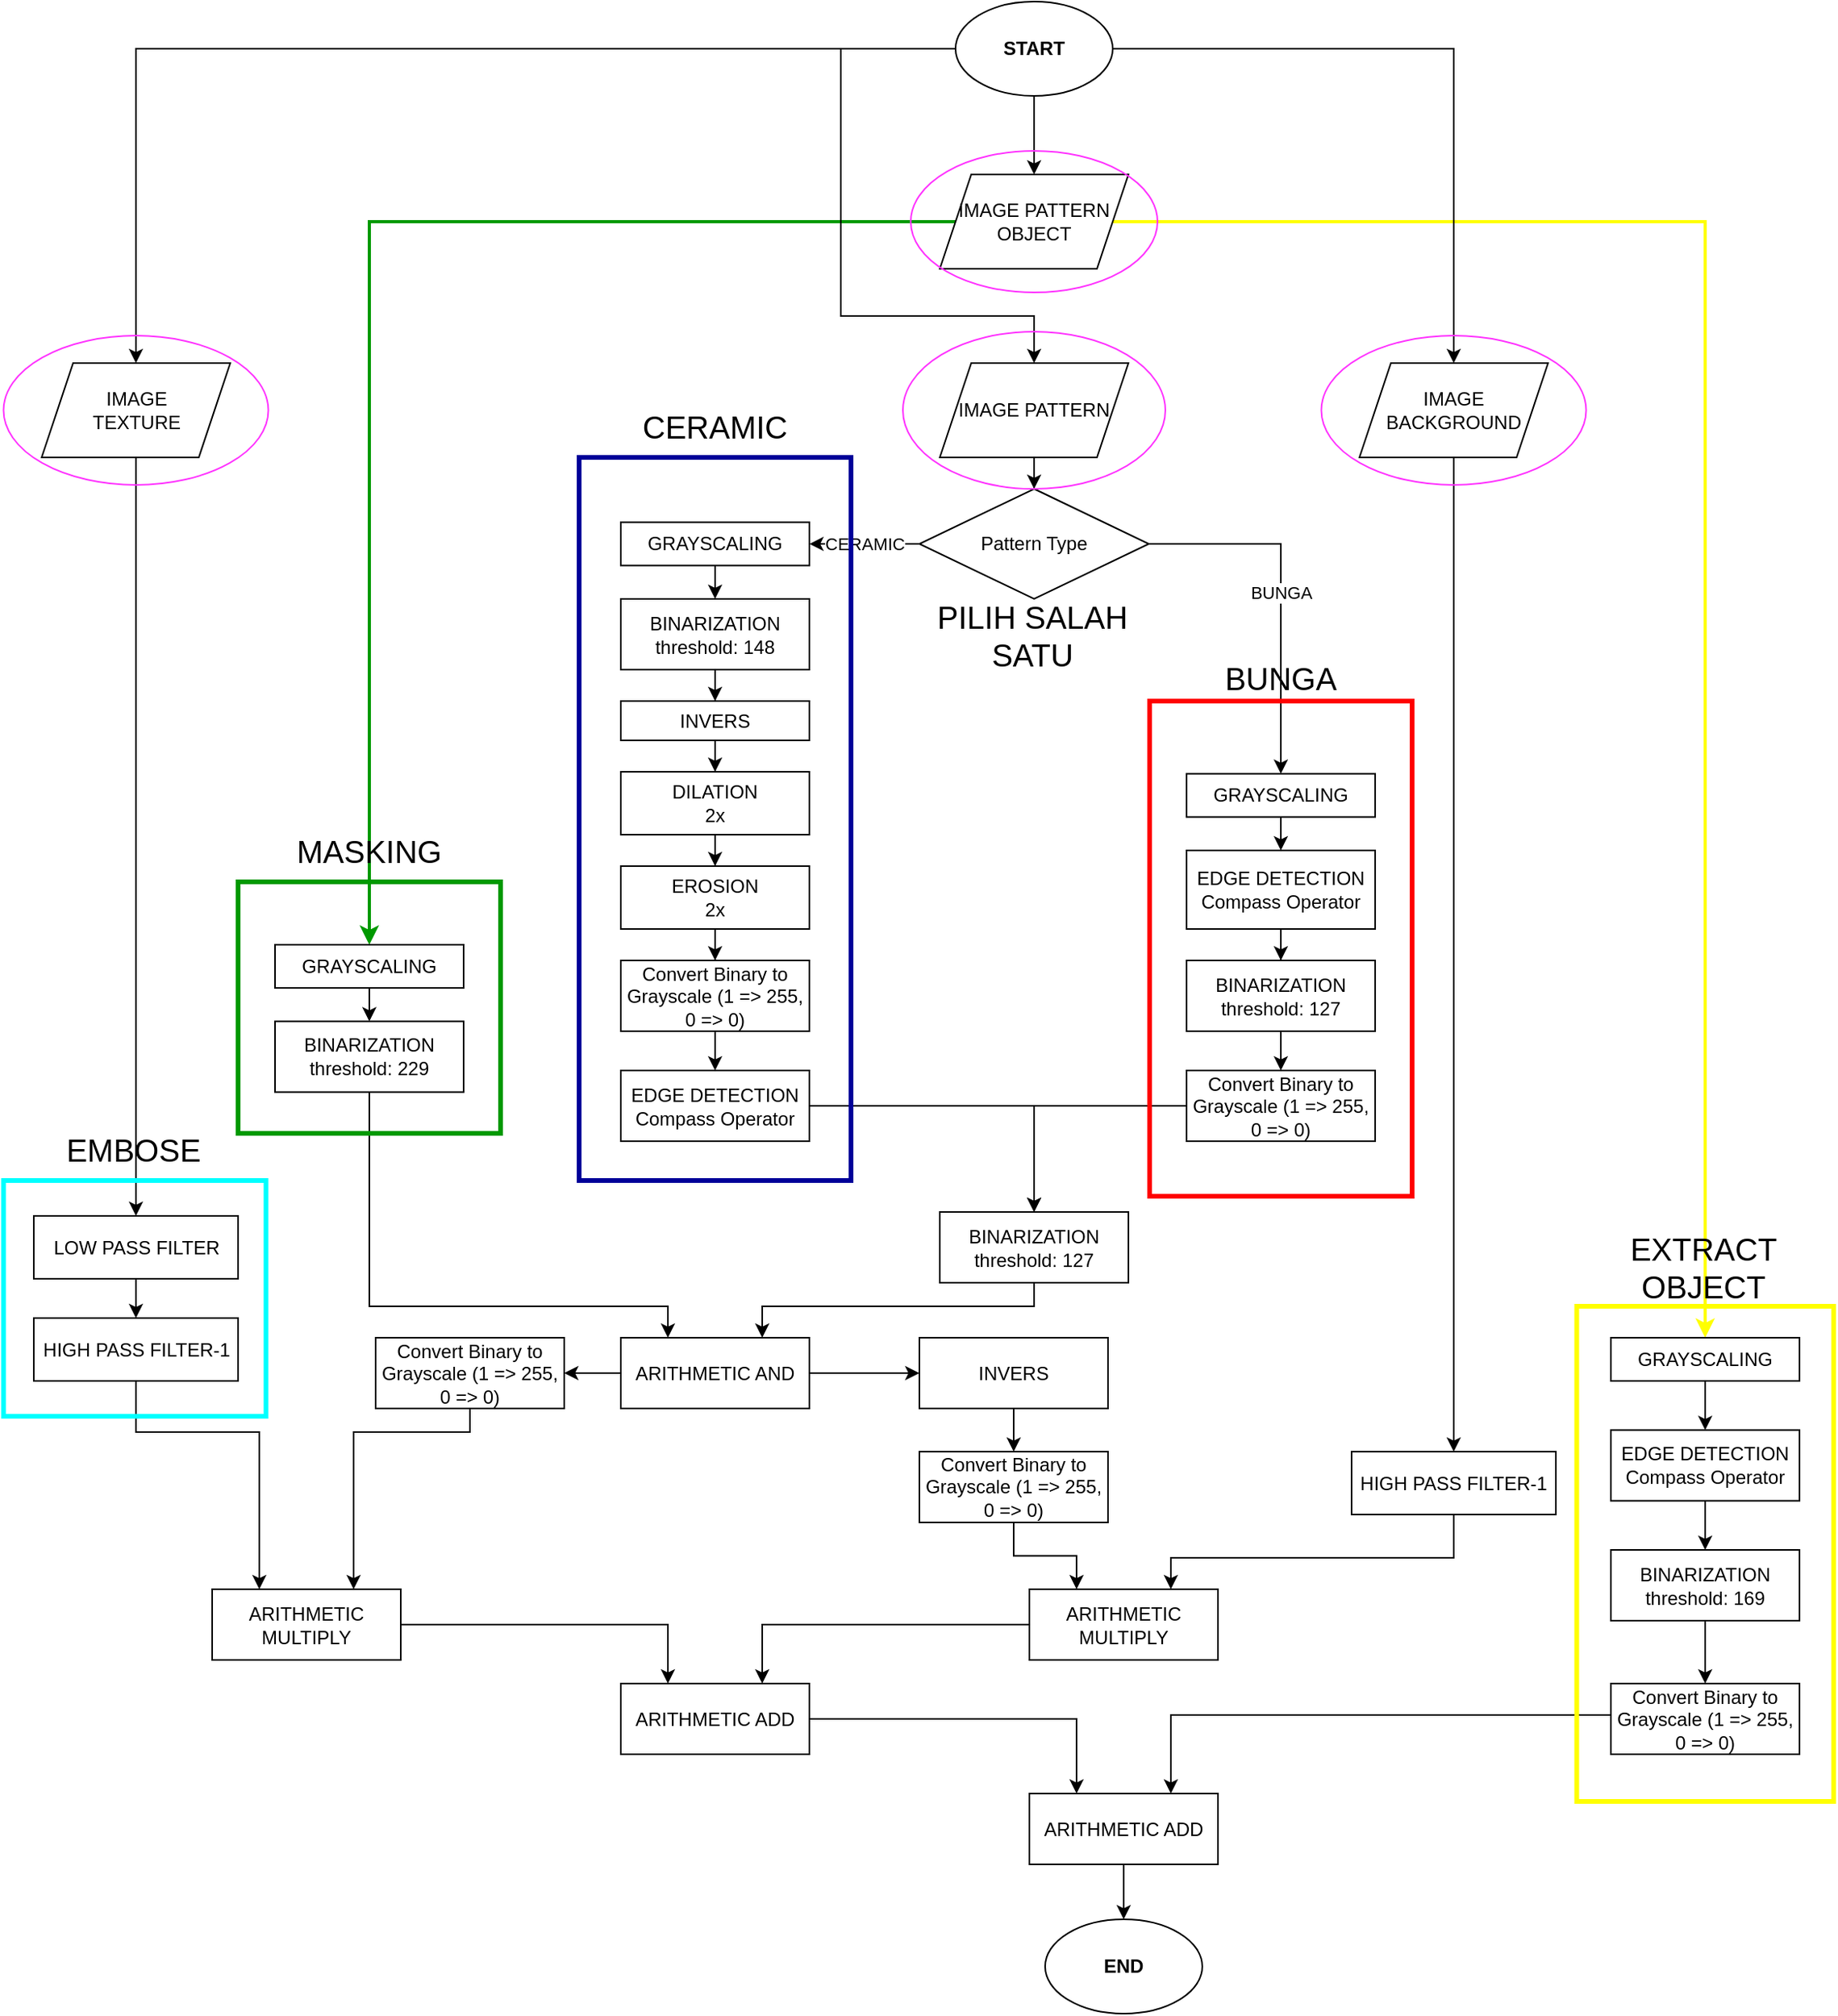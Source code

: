 <mxfile version="13.9.9" type="device"><diagram id="Q1t-sje3w-1HTKncT7xV" name="Page-1"><mxGraphModel dx="1609" dy="1666" grid="1" gridSize="10" guides="1" tooltips="1" connect="1" arrows="1" fold="1" page="1" pageScale="1" pageWidth="827" pageHeight="1169" math="0" shadow="0"><root><mxCell id="0"/><mxCell id="1" parent="0"/><mxCell id="iV8O0TV4eTlZje6nZQJF-3" value="" style="edgeStyle=orthogonalEdgeStyle;rounded=0;orthogonalLoop=1;jettySize=auto;html=1;" edge="1" parent="1" source="iV8O0TV4eTlZje6nZQJF-1" target="iV8O0TV4eTlZje6nZQJF-2"><mxGeometry relative="1" as="geometry"/></mxCell><mxCell id="iV8O0TV4eTlZje6nZQJF-1" value="IMAGE PATTERN" style="shape=parallelogram;perimeter=parallelogramPerimeter;whiteSpace=wrap;html=1;fixedSize=1;" vertex="1" parent="1"><mxGeometry x="343" y="30" width="120" height="60" as="geometry"/></mxCell><mxCell id="iV8O0TV4eTlZje6nZQJF-7" value="CERAMIC" style="edgeStyle=orthogonalEdgeStyle;rounded=0;orthogonalLoop=1;jettySize=auto;html=1;" edge="1" parent="1" source="iV8O0TV4eTlZje6nZQJF-2" target="iV8O0TV4eTlZje6nZQJF-6"><mxGeometry relative="1" as="geometry"/></mxCell><mxCell id="iV8O0TV4eTlZje6nZQJF-9" value="BUNGA" style="edgeStyle=orthogonalEdgeStyle;rounded=0;orthogonalLoop=1;jettySize=auto;html=1;" edge="1" parent="1" source="iV8O0TV4eTlZje6nZQJF-2" target="iV8O0TV4eTlZje6nZQJF-8"><mxGeometry relative="1" as="geometry"/></mxCell><mxCell id="iV8O0TV4eTlZje6nZQJF-2" value="Pattern Type" style="rhombus;whiteSpace=wrap;html=1;" vertex="1" parent="1"><mxGeometry x="330" y="110" width="146" height="70" as="geometry"/></mxCell><mxCell id="iV8O0TV4eTlZje6nZQJF-13" value="" style="edgeStyle=orthogonalEdgeStyle;rounded=0;orthogonalLoop=1;jettySize=auto;html=1;" edge="1" parent="1" source="iV8O0TV4eTlZje6nZQJF-6" target="iV8O0TV4eTlZje6nZQJF-12"><mxGeometry relative="1" as="geometry"/></mxCell><mxCell id="iV8O0TV4eTlZje6nZQJF-6" value="GRAYSCALING" style="rounded=0;whiteSpace=wrap;html=1;" vertex="1" parent="1"><mxGeometry x="140" y="131.25" width="120" height="27.5" as="geometry"/></mxCell><mxCell id="iV8O0TV4eTlZje6nZQJF-15" value="" style="edgeStyle=orthogonalEdgeStyle;rounded=0;orthogonalLoop=1;jettySize=auto;html=1;" edge="1" parent="1" source="iV8O0TV4eTlZje6nZQJF-8" target="iV8O0TV4eTlZje6nZQJF-14"><mxGeometry relative="1" as="geometry"/></mxCell><mxCell id="iV8O0TV4eTlZje6nZQJF-8" value="&lt;span&gt;GRAYSCALING&lt;/span&gt;" style="rounded=0;whiteSpace=wrap;html=1;" vertex="1" parent="1"><mxGeometry x="500" y="291.25" width="120" height="27.5" as="geometry"/></mxCell><mxCell id="iV8O0TV4eTlZje6nZQJF-17" value="" style="edgeStyle=orthogonalEdgeStyle;rounded=0;orthogonalLoop=1;jettySize=auto;html=1;" edge="1" parent="1" source="iV8O0TV4eTlZje6nZQJF-12" target="iV8O0TV4eTlZje6nZQJF-16"><mxGeometry relative="1" as="geometry"/></mxCell><mxCell id="iV8O0TV4eTlZje6nZQJF-12" value="BINARIZATION&lt;br&gt;threshold: 148" style="rounded=0;whiteSpace=wrap;html=1;" vertex="1" parent="1"><mxGeometry x="140" y="180" width="120" height="45" as="geometry"/></mxCell><mxCell id="iV8O0TV4eTlZje6nZQJF-26" value="" style="edgeStyle=orthogonalEdgeStyle;rounded=0;orthogonalLoop=1;jettySize=auto;html=1;" edge="1" parent="1" source="iV8O0TV4eTlZje6nZQJF-14" target="iV8O0TV4eTlZje6nZQJF-25"><mxGeometry relative="1" as="geometry"/></mxCell><mxCell id="iV8O0TV4eTlZje6nZQJF-14" value="EDGE DETECTION&lt;br&gt;Compass Operator&lt;span&gt;&lt;br&gt;&lt;/span&gt;" style="rounded=0;whiteSpace=wrap;html=1;" vertex="1" parent="1"><mxGeometry x="500" y="340" width="120" height="50" as="geometry"/></mxCell><mxCell id="iV8O0TV4eTlZje6nZQJF-19" value="" style="edgeStyle=orthogonalEdgeStyle;rounded=0;orthogonalLoop=1;jettySize=auto;html=1;" edge="1" parent="1" source="iV8O0TV4eTlZje6nZQJF-16" target="iV8O0TV4eTlZje6nZQJF-18"><mxGeometry relative="1" as="geometry"/></mxCell><mxCell id="iV8O0TV4eTlZje6nZQJF-16" value="INVERS" style="rounded=0;whiteSpace=wrap;html=1;" vertex="1" parent="1"><mxGeometry x="140" y="245" width="120" height="25" as="geometry"/></mxCell><mxCell id="iV8O0TV4eTlZje6nZQJF-21" value="" style="edgeStyle=orthogonalEdgeStyle;rounded=0;orthogonalLoop=1;jettySize=auto;html=1;" edge="1" parent="1" source="iV8O0TV4eTlZje6nZQJF-18" target="iV8O0TV4eTlZje6nZQJF-20"><mxGeometry relative="1" as="geometry"/></mxCell><mxCell id="iV8O0TV4eTlZje6nZQJF-18" value="DILATION&lt;br&gt;2x" style="rounded=0;whiteSpace=wrap;html=1;" vertex="1" parent="1"><mxGeometry x="140" y="290" width="120" height="40" as="geometry"/></mxCell><mxCell id="iV8O0TV4eTlZje6nZQJF-28" value="" style="edgeStyle=orthogonalEdgeStyle;rounded=0;orthogonalLoop=1;jettySize=auto;html=1;" edge="1" parent="1" source="iV8O0TV4eTlZje6nZQJF-20" target="iV8O0TV4eTlZje6nZQJF-27"><mxGeometry relative="1" as="geometry"/></mxCell><mxCell id="iV8O0TV4eTlZje6nZQJF-20" value="EROSION&lt;br&gt;2x" style="rounded=0;whiteSpace=wrap;html=1;" vertex="1" parent="1"><mxGeometry x="140" y="350" width="120" height="40" as="geometry"/></mxCell><mxCell id="iV8O0TV4eTlZje6nZQJF-44" style="edgeStyle=orthogonalEdgeStyle;rounded=0;orthogonalLoop=1;jettySize=auto;html=1;entryX=0.5;entryY=0;entryDx=0;entryDy=0;" edge="1" parent="1" source="iV8O0TV4eTlZje6nZQJF-23" target="iV8O0TV4eTlZje6nZQJF-37"><mxGeometry relative="1" as="geometry"/></mxCell><mxCell id="iV8O0TV4eTlZje6nZQJF-23" value="EDGE DETECTION&lt;br&gt;Compass Operator" style="rounded=0;whiteSpace=wrap;html=1;" vertex="1" parent="1"><mxGeometry x="140" y="480" width="120" height="45" as="geometry"/></mxCell><mxCell id="iV8O0TV4eTlZje6nZQJF-31" value="" style="edgeStyle=orthogonalEdgeStyle;rounded=0;orthogonalLoop=1;jettySize=auto;html=1;" edge="1" parent="1" source="iV8O0TV4eTlZje6nZQJF-25" target="iV8O0TV4eTlZje6nZQJF-30"><mxGeometry relative="1" as="geometry"/></mxCell><mxCell id="iV8O0TV4eTlZje6nZQJF-25" value="BINARIZATION&lt;br&gt;threshold: 127" style="rounded=0;whiteSpace=wrap;html=1;" vertex="1" parent="1"><mxGeometry x="500" y="410" width="120" height="45" as="geometry"/></mxCell><mxCell id="iV8O0TV4eTlZje6nZQJF-29" value="" style="edgeStyle=orthogonalEdgeStyle;rounded=0;orthogonalLoop=1;jettySize=auto;html=1;" edge="1" parent="1" source="iV8O0TV4eTlZje6nZQJF-27" target="iV8O0TV4eTlZje6nZQJF-23"><mxGeometry relative="1" as="geometry"/></mxCell><mxCell id="iV8O0TV4eTlZje6nZQJF-27" value="Convert Binary to Grayscale (1 =&amp;gt; 255, 0 =&amp;gt; 0)" style="rounded=0;whiteSpace=wrap;html=1;" vertex="1" parent="1"><mxGeometry x="140" y="410" width="120" height="45" as="geometry"/></mxCell><mxCell id="iV8O0TV4eTlZje6nZQJF-45" style="edgeStyle=orthogonalEdgeStyle;rounded=0;orthogonalLoop=1;jettySize=auto;html=1;entryX=0.5;entryY=0;entryDx=0;entryDy=0;" edge="1" parent="1" source="iV8O0TV4eTlZje6nZQJF-30" target="iV8O0TV4eTlZje6nZQJF-37"><mxGeometry relative="1" as="geometry"/></mxCell><mxCell id="iV8O0TV4eTlZje6nZQJF-30" value="Convert Binary to Grayscale (1 =&amp;gt; 255, 0 =&amp;gt; 0)" style="rounded=0;whiteSpace=wrap;html=1;" vertex="1" parent="1"><mxGeometry x="500" y="480" width="120" height="45" as="geometry"/></mxCell><mxCell id="iV8O0TV4eTlZje6nZQJF-34" value="" style="edgeStyle=orthogonalEdgeStyle;rounded=0;orthogonalLoop=1;jettySize=auto;html=1;strokeColor=#009900;strokeWidth=2;" edge="1" parent="1" source="iV8O0TV4eTlZje6nZQJF-32" target="iV8O0TV4eTlZje6nZQJF-33"><mxGeometry relative="1" as="geometry"/></mxCell><mxCell id="iV8O0TV4eTlZje6nZQJF-73" style="edgeStyle=orthogonalEdgeStyle;rounded=0;orthogonalLoop=1;jettySize=auto;html=1;entryX=0.5;entryY=0;entryDx=0;entryDy=0;strokeColor=#FFFF00;strokeWidth=2;" edge="1" parent="1" source="iV8O0TV4eTlZje6nZQJF-32" target="iV8O0TV4eTlZje6nZQJF-74"><mxGeometry relative="1" as="geometry"><mxPoint x="860" y="390" as="targetPoint"/><Array as="points"><mxPoint x="830" y="-60"/></Array></mxGeometry></mxCell><mxCell id="iV8O0TV4eTlZje6nZQJF-32" value="IMAGE PATTERN OBJECT" style="shape=parallelogram;perimeter=parallelogramPerimeter;whiteSpace=wrap;html=1;fixedSize=1;" vertex="1" parent="1"><mxGeometry x="343" y="-90" width="120" height="60" as="geometry"/></mxCell><mxCell id="iV8O0TV4eTlZje6nZQJF-36" value="" style="edgeStyle=orthogonalEdgeStyle;rounded=0;orthogonalLoop=1;jettySize=auto;html=1;" edge="1" parent="1" source="iV8O0TV4eTlZje6nZQJF-33" target="iV8O0TV4eTlZje6nZQJF-35"><mxGeometry relative="1" as="geometry"/></mxCell><mxCell id="iV8O0TV4eTlZje6nZQJF-33" value="GRAYSCALING" style="rounded=0;whiteSpace=wrap;html=1;" vertex="1" parent="1"><mxGeometry x="-80" y="400" width="120" height="27.5" as="geometry"/></mxCell><mxCell id="iV8O0TV4eTlZje6nZQJF-40" style="edgeStyle=orthogonalEdgeStyle;rounded=0;orthogonalLoop=1;jettySize=auto;html=1;entryX=0.25;entryY=0;entryDx=0;entryDy=0;" edge="1" parent="1" source="iV8O0TV4eTlZje6nZQJF-35" target="iV8O0TV4eTlZje6nZQJF-43"><mxGeometry relative="1" as="geometry"><mxPoint x="80" y="648.75" as="targetPoint"/><Array as="points"><mxPoint x="-20" y="630"/><mxPoint x="170" y="630"/></Array></mxGeometry></mxCell><mxCell id="iV8O0TV4eTlZje6nZQJF-35" value="BINARIZATION&lt;br&gt;threshold: 229" style="rounded=0;whiteSpace=wrap;html=1;" vertex="1" parent="1"><mxGeometry x="-80" y="448.75" width="120" height="45" as="geometry"/></mxCell><mxCell id="iV8O0TV4eTlZje6nZQJF-46" style="edgeStyle=orthogonalEdgeStyle;rounded=0;orthogonalLoop=1;jettySize=auto;html=1;entryX=0.75;entryY=0;entryDx=0;entryDy=0;" edge="1" parent="1" source="iV8O0TV4eTlZje6nZQJF-37" target="iV8O0TV4eTlZje6nZQJF-43"><mxGeometry relative="1" as="geometry"><Array as="points"><mxPoint x="403" y="630"/><mxPoint x="230" y="630"/></Array></mxGeometry></mxCell><mxCell id="iV8O0TV4eTlZje6nZQJF-37" value="BINARIZATION&lt;br&gt;threshold: 127" style="rounded=0;whiteSpace=wrap;html=1;" vertex="1" parent="1"><mxGeometry x="343" y="570" width="120" height="45" as="geometry"/></mxCell><mxCell id="iV8O0TV4eTlZje6nZQJF-54" value="" style="edgeStyle=orthogonalEdgeStyle;rounded=0;orthogonalLoop=1;jettySize=auto;html=1;entryX=1;entryY=0.5;entryDx=0;entryDy=0;" edge="1" parent="1" source="iV8O0TV4eTlZje6nZQJF-43" target="iV8O0TV4eTlZje6nZQJF-53"><mxGeometry relative="1" as="geometry"/></mxCell><mxCell id="iV8O0TV4eTlZje6nZQJF-69" style="edgeStyle=orthogonalEdgeStyle;rounded=0;orthogonalLoop=1;jettySize=auto;html=1;entryX=0;entryY=0.5;entryDx=0;entryDy=0;" edge="1" parent="1" source="iV8O0TV4eTlZje6nZQJF-43" target="iV8O0TV4eTlZje6nZQJF-68"><mxGeometry relative="1" as="geometry"/></mxCell><mxCell id="iV8O0TV4eTlZje6nZQJF-43" value="ARITHMETIC AND" style="rounded=0;whiteSpace=wrap;html=1;" vertex="1" parent="1"><mxGeometry x="140" y="650" width="120" height="45" as="geometry"/></mxCell><mxCell id="iV8O0TV4eTlZje6nZQJF-52" style="edgeStyle=orthogonalEdgeStyle;rounded=0;orthogonalLoop=1;jettySize=auto;html=1;" edge="1" parent="1" source="iV8O0TV4eTlZje6nZQJF-47" target="iV8O0TV4eTlZje6nZQJF-50"><mxGeometry relative="1" as="geometry"/></mxCell><mxCell id="iV8O0TV4eTlZje6nZQJF-47" value="IMAGE &lt;br&gt;TEXTURE" style="shape=parallelogram;perimeter=parallelogramPerimeter;whiteSpace=wrap;html=1;fixedSize=1;" vertex="1" parent="1"><mxGeometry x="-228.5" y="30" width="120" height="60" as="geometry"/></mxCell><mxCell id="iV8O0TV4eTlZje6nZQJF-56" style="edgeStyle=orthogonalEdgeStyle;rounded=0;orthogonalLoop=1;jettySize=auto;html=1;entryX=0.25;entryY=0;entryDx=0;entryDy=0;" edge="1" parent="1" source="iV8O0TV4eTlZje6nZQJF-49" target="iV8O0TV4eTlZje6nZQJF-55"><mxGeometry relative="1" as="geometry"><Array as="points"><mxPoint x="-168" y="710"/><mxPoint x="-90" y="710"/></Array></mxGeometry></mxCell><mxCell id="iV8O0TV4eTlZje6nZQJF-49" value="HIGH PASS FILTER-1" style="rounded=0;whiteSpace=wrap;html=1;" vertex="1" parent="1"><mxGeometry x="-233.5" y="637.5" width="130" height="40" as="geometry"/></mxCell><mxCell id="iV8O0TV4eTlZje6nZQJF-51" value="" style="edgeStyle=orthogonalEdgeStyle;rounded=0;orthogonalLoop=1;jettySize=auto;html=1;" edge="1" parent="1" source="iV8O0TV4eTlZje6nZQJF-50" target="iV8O0TV4eTlZje6nZQJF-49"><mxGeometry relative="1" as="geometry"/></mxCell><mxCell id="iV8O0TV4eTlZje6nZQJF-50" value="LOW PASS FILTER" style="rounded=0;whiteSpace=wrap;html=1;" vertex="1" parent="1"><mxGeometry x="-233.5" y="572.5" width="130" height="40" as="geometry"/></mxCell><mxCell id="iV8O0TV4eTlZje6nZQJF-57" style="edgeStyle=orthogonalEdgeStyle;rounded=0;orthogonalLoop=1;jettySize=auto;html=1;entryX=0.75;entryY=0;entryDx=0;entryDy=0;" edge="1" parent="1" source="iV8O0TV4eTlZje6nZQJF-53" target="iV8O0TV4eTlZje6nZQJF-55"><mxGeometry relative="1" as="geometry"><Array as="points"><mxPoint x="44" y="710"/><mxPoint x="-30" y="710"/></Array></mxGeometry></mxCell><mxCell id="iV8O0TV4eTlZje6nZQJF-53" value="Convert Binary to Grayscale (1 =&amp;gt; 255, 0 =&amp;gt; 0)" style="rounded=0;whiteSpace=wrap;html=1;" vertex="1" parent="1"><mxGeometry x="-16" y="650" width="120" height="45" as="geometry"/></mxCell><mxCell id="iV8O0TV4eTlZje6nZQJF-82" style="edgeStyle=orthogonalEdgeStyle;rounded=0;orthogonalLoop=1;jettySize=auto;html=1;entryX=0.25;entryY=0;entryDx=0;entryDy=0;" edge="1" parent="1" source="iV8O0TV4eTlZje6nZQJF-55" target="iV8O0TV4eTlZje6nZQJF-81"><mxGeometry relative="1" as="geometry"/></mxCell><mxCell id="iV8O0TV4eTlZje6nZQJF-55" value="ARITHMETIC MULTIPLY" style="rounded=0;whiteSpace=wrap;html=1;" vertex="1" parent="1"><mxGeometry x="-120" y="810" width="120" height="45" as="geometry"/></mxCell><mxCell id="iV8O0TV4eTlZje6nZQJF-59" value="" style="rounded=0;whiteSpace=wrap;html=1;fillColor=none;strokeColor=#000099;strokeWidth=3;" vertex="1" parent="1"><mxGeometry x="113.5" y="90" width="173" height="460" as="geometry"/></mxCell><mxCell id="iV8O0TV4eTlZje6nZQJF-60" value="" style="rounded=0;whiteSpace=wrap;html=1;fillColor=none;strokeWidth=3;strokeColor=#FF0000;" vertex="1" parent="1"><mxGeometry x="476.5" y="245" width="167" height="315" as="geometry"/></mxCell><mxCell id="iV8O0TV4eTlZje6nZQJF-63" style="edgeStyle=orthogonalEdgeStyle;rounded=0;orthogonalLoop=1;jettySize=auto;html=1;entryX=0.5;entryY=0;entryDx=0;entryDy=0;" edge="1" parent="1" source="iV8O0TV4eTlZje6nZQJF-61" target="iV8O0TV4eTlZje6nZQJF-62"><mxGeometry relative="1" as="geometry"/></mxCell><mxCell id="iV8O0TV4eTlZje6nZQJF-61" value="IMAGE &lt;br&gt;BACKGROUND" style="shape=parallelogram;perimeter=parallelogramPerimeter;whiteSpace=wrap;html=1;fixedSize=1;" vertex="1" parent="1"><mxGeometry x="610" y="30" width="120" height="60" as="geometry"/></mxCell><mxCell id="iV8O0TV4eTlZje6nZQJF-67" style="edgeStyle=orthogonalEdgeStyle;rounded=0;orthogonalLoop=1;jettySize=auto;html=1;entryX=0.75;entryY=0;entryDx=0;entryDy=0;" edge="1" parent="1" source="iV8O0TV4eTlZje6nZQJF-62" target="iV8O0TV4eTlZje6nZQJF-65"><mxGeometry relative="1" as="geometry"><Array as="points"><mxPoint x="670" y="790"/><mxPoint x="490" y="790"/></Array></mxGeometry></mxCell><mxCell id="iV8O0TV4eTlZje6nZQJF-62" value="HIGH PASS FILTER-1" style="rounded=0;whiteSpace=wrap;html=1;" vertex="1" parent="1"><mxGeometry x="605" y="722.5" width="130" height="40" as="geometry"/></mxCell><mxCell id="iV8O0TV4eTlZje6nZQJF-83" style="edgeStyle=orthogonalEdgeStyle;rounded=0;orthogonalLoop=1;jettySize=auto;html=1;entryX=0.75;entryY=0;entryDx=0;entryDy=0;" edge="1" parent="1" source="iV8O0TV4eTlZje6nZQJF-65" target="iV8O0TV4eTlZje6nZQJF-81"><mxGeometry relative="1" as="geometry"/></mxCell><mxCell id="iV8O0TV4eTlZje6nZQJF-65" value="ARITHMETIC MULTIPLY" style="rounded=0;whiteSpace=wrap;html=1;" vertex="1" parent="1"><mxGeometry x="400" y="810" width="120" height="45" as="geometry"/></mxCell><mxCell id="iV8O0TV4eTlZje6nZQJF-71" value="" style="edgeStyle=orthogonalEdgeStyle;rounded=0;orthogonalLoop=1;jettySize=auto;html=1;" edge="1" parent="1" source="iV8O0TV4eTlZje6nZQJF-68" target="iV8O0TV4eTlZje6nZQJF-70"><mxGeometry relative="1" as="geometry"/></mxCell><mxCell id="iV8O0TV4eTlZje6nZQJF-68" value="INVERS" style="rounded=0;whiteSpace=wrap;html=1;" vertex="1" parent="1"><mxGeometry x="330" y="650" width="120" height="45" as="geometry"/></mxCell><mxCell id="iV8O0TV4eTlZje6nZQJF-72" style="edgeStyle=orthogonalEdgeStyle;rounded=0;orthogonalLoop=1;jettySize=auto;html=1;entryX=0.25;entryY=0;entryDx=0;entryDy=0;" edge="1" parent="1" source="iV8O0TV4eTlZje6nZQJF-70" target="iV8O0TV4eTlZje6nZQJF-65"><mxGeometry relative="1" as="geometry"/></mxCell><mxCell id="iV8O0TV4eTlZje6nZQJF-70" value="Convert Binary to Grayscale (1 =&amp;gt; 255, 0 =&amp;gt; 0)" style="rounded=0;whiteSpace=wrap;html=1;" vertex="1" parent="1"><mxGeometry x="330" y="722.5" width="120" height="45" as="geometry"/></mxCell><mxCell id="iV8O0TV4eTlZje6nZQJF-76" value="" style="edgeStyle=orthogonalEdgeStyle;rounded=0;orthogonalLoop=1;jettySize=auto;html=1;" edge="1" parent="1" source="iV8O0TV4eTlZje6nZQJF-74" target="iV8O0TV4eTlZje6nZQJF-75"><mxGeometry relative="1" as="geometry"/></mxCell><mxCell id="iV8O0TV4eTlZje6nZQJF-74" value="GRAYSCALING" style="rounded=0;whiteSpace=wrap;html=1;" vertex="1" parent="1"><mxGeometry x="770" y="650" width="120" height="27.5" as="geometry"/></mxCell><mxCell id="iV8O0TV4eTlZje6nZQJF-78" value="" style="edgeStyle=orthogonalEdgeStyle;rounded=0;orthogonalLoop=1;jettySize=auto;html=1;" edge="1" parent="1" source="iV8O0TV4eTlZje6nZQJF-75" target="iV8O0TV4eTlZje6nZQJF-77"><mxGeometry relative="1" as="geometry"/></mxCell><mxCell id="iV8O0TV4eTlZje6nZQJF-75" value="EDGE DETECTION&lt;br&gt;Compass Operator" style="rounded=0;whiteSpace=wrap;html=1;" vertex="1" parent="1"><mxGeometry x="770" y="708.75" width="120" height="45" as="geometry"/></mxCell><mxCell id="iV8O0TV4eTlZje6nZQJF-80" value="" style="edgeStyle=orthogonalEdgeStyle;rounded=0;orthogonalLoop=1;jettySize=auto;html=1;" edge="1" parent="1" source="iV8O0TV4eTlZje6nZQJF-77" target="iV8O0TV4eTlZje6nZQJF-79"><mxGeometry relative="1" as="geometry"/></mxCell><mxCell id="iV8O0TV4eTlZje6nZQJF-77" value="BINARIZATION&lt;br&gt;threshold: 169" style="rounded=0;whiteSpace=wrap;html=1;" vertex="1" parent="1"><mxGeometry x="770" y="785" width="120" height="45" as="geometry"/></mxCell><mxCell id="iV8O0TV4eTlZje6nZQJF-85" style="edgeStyle=orthogonalEdgeStyle;rounded=0;orthogonalLoop=1;jettySize=auto;html=1;entryX=0.75;entryY=0;entryDx=0;entryDy=0;" edge="1" parent="1" source="iV8O0TV4eTlZje6nZQJF-79" target="iV8O0TV4eTlZje6nZQJF-84"><mxGeometry relative="1" as="geometry"><Array as="points"><mxPoint x="490" y="890"/></Array></mxGeometry></mxCell><mxCell id="iV8O0TV4eTlZje6nZQJF-79" value="Convert Binary to Grayscale (1 =&amp;gt; 255, 0 =&amp;gt; 0)" style="rounded=0;whiteSpace=wrap;html=1;" vertex="1" parent="1"><mxGeometry x="770" y="870" width="120" height="45" as="geometry"/></mxCell><mxCell id="iV8O0TV4eTlZje6nZQJF-86" style="edgeStyle=orthogonalEdgeStyle;rounded=0;orthogonalLoop=1;jettySize=auto;html=1;entryX=0.25;entryY=0;entryDx=0;entryDy=0;" edge="1" parent="1" source="iV8O0TV4eTlZje6nZQJF-81" target="iV8O0TV4eTlZje6nZQJF-84"><mxGeometry relative="1" as="geometry"/></mxCell><mxCell id="iV8O0TV4eTlZje6nZQJF-81" value="ARITHMETIC ADD" style="rounded=0;whiteSpace=wrap;html=1;" vertex="1" parent="1"><mxGeometry x="140" y="870" width="120" height="45" as="geometry"/></mxCell><mxCell id="iV8O0TV4eTlZje6nZQJF-88" value="" style="edgeStyle=orthogonalEdgeStyle;rounded=0;orthogonalLoop=1;jettySize=auto;html=1;" edge="1" parent="1" source="iV8O0TV4eTlZje6nZQJF-84" target="iV8O0TV4eTlZje6nZQJF-87"><mxGeometry relative="1" as="geometry"/></mxCell><mxCell id="iV8O0TV4eTlZje6nZQJF-84" value="ARITHMETIC ADD" style="rounded=0;whiteSpace=wrap;html=1;" vertex="1" parent="1"><mxGeometry x="400" y="940" width="120" height="45" as="geometry"/></mxCell><mxCell id="iV8O0TV4eTlZje6nZQJF-87" value="&lt;b&gt;END&lt;/b&gt;" style="ellipse;whiteSpace=wrap;html=1;strokeWidth=1;" vertex="1" parent="1"><mxGeometry x="410" y="1020" width="100" height="60" as="geometry"/></mxCell><mxCell id="iV8O0TV4eTlZje6nZQJF-92" value="" style="edgeStyle=orthogonalEdgeStyle;rounded=0;orthogonalLoop=1;jettySize=auto;html=1;" edge="1" parent="1" source="iV8O0TV4eTlZje6nZQJF-89" target="iV8O0TV4eTlZje6nZQJF-32"><mxGeometry relative="1" as="geometry"/></mxCell><mxCell id="iV8O0TV4eTlZje6nZQJF-93" style="edgeStyle=orthogonalEdgeStyle;rounded=0;orthogonalLoop=1;jettySize=auto;html=1;entryX=0.5;entryY=0;entryDx=0;entryDy=0;" edge="1" parent="1" source="iV8O0TV4eTlZje6nZQJF-89" target="iV8O0TV4eTlZje6nZQJF-1"><mxGeometry relative="1" as="geometry"><Array as="points"><mxPoint x="280" y="-170"/><mxPoint x="280"/><mxPoint x="403"/></Array></mxGeometry></mxCell><mxCell id="iV8O0TV4eTlZje6nZQJF-94" style="edgeStyle=orthogonalEdgeStyle;rounded=0;orthogonalLoop=1;jettySize=auto;html=1;entryX=0.5;entryY=0;entryDx=0;entryDy=0;" edge="1" parent="1" source="iV8O0TV4eTlZje6nZQJF-89" target="iV8O0TV4eTlZje6nZQJF-47"><mxGeometry relative="1" as="geometry"/></mxCell><mxCell id="iV8O0TV4eTlZje6nZQJF-95" style="edgeStyle=orthogonalEdgeStyle;rounded=0;orthogonalLoop=1;jettySize=auto;html=1;entryX=0.5;entryY=0;entryDx=0;entryDy=0;" edge="1" parent="1" source="iV8O0TV4eTlZje6nZQJF-89" target="iV8O0TV4eTlZje6nZQJF-61"><mxGeometry relative="1" as="geometry"/></mxCell><mxCell id="iV8O0TV4eTlZje6nZQJF-89" value="&lt;b&gt;START&lt;/b&gt;" style="ellipse;whiteSpace=wrap;html=1;strokeWidth=1;" vertex="1" parent="1"><mxGeometry x="353" y="-200" width="100" height="60" as="geometry"/></mxCell><mxCell id="iV8O0TV4eTlZje6nZQJF-90" value="" style="rounded=0;whiteSpace=wrap;html=1;fillColor=none;strokeWidth=3;strokeColor=#009900;" vertex="1" parent="1"><mxGeometry x="-103.5" y="360" width="167" height="160" as="geometry"/></mxCell><mxCell id="iV8O0TV4eTlZje6nZQJF-91" value="" style="rounded=0;whiteSpace=wrap;html=1;fillColor=none;strokeWidth=3;strokeColor=#FFFF00;" vertex="1" parent="1"><mxGeometry x="748.25" y="630" width="163.5" height="315" as="geometry"/></mxCell><mxCell id="iV8O0TV4eTlZje6nZQJF-96" value="" style="ellipse;whiteSpace=wrap;html=1;strokeWidth=1;strokeColor=#FF33FF;fillColor=none;" vertex="1" parent="1"><mxGeometry x="-252.75" y="12.5" width="168.5" height="95" as="geometry"/></mxCell><mxCell id="iV8O0TV4eTlZje6nZQJF-97" value="" style="ellipse;whiteSpace=wrap;html=1;strokeWidth=1;strokeColor=#FF33FF;fillColor=none;" vertex="1" parent="1"><mxGeometry x="324.5" y="-105" width="157" height="90" as="geometry"/></mxCell><mxCell id="iV8O0TV4eTlZje6nZQJF-98" value="" style="ellipse;whiteSpace=wrap;html=1;strokeWidth=1;strokeColor=#FF33FF;fillColor=none;" vertex="1" parent="1"><mxGeometry x="319.5" y="10" width="167" height="100" as="geometry"/></mxCell><mxCell id="iV8O0TV4eTlZje6nZQJF-99" value="" style="ellipse;whiteSpace=wrap;html=1;strokeWidth=1;strokeColor=#FF33FF;fillColor=none;" vertex="1" parent="1"><mxGeometry x="585.75" y="12.5" width="168.5" height="95" as="geometry"/></mxCell><mxCell id="iV8O0TV4eTlZje6nZQJF-101" value="CERAMIC" style="text;html=1;strokeColor=none;fillColor=none;align=center;verticalAlign=middle;whiteSpace=wrap;rounded=0;fontSize=20;" vertex="1" parent="1"><mxGeometry x="150" y="60" width="100" height="20" as="geometry"/></mxCell><mxCell id="iV8O0TV4eTlZje6nZQJF-102" value="BUNGA" style="text;html=1;strokeColor=none;fillColor=none;align=center;verticalAlign=middle;whiteSpace=wrap;rounded=0;fontSize=20;" vertex="1" parent="1"><mxGeometry x="510" y="220" width="100" height="20" as="geometry"/></mxCell><mxCell id="iV8O0TV4eTlZje6nZQJF-103" value="PILIH SALAH SATU" style="text;html=1;strokeColor=none;fillColor=none;align=center;verticalAlign=middle;whiteSpace=wrap;rounded=0;fontSize=20;" vertex="1" parent="1"><mxGeometry x="321.5" y="192.5" width="160" height="20" as="geometry"/></mxCell><mxCell id="iV8O0TV4eTlZje6nZQJF-104" value="MASKING" style="text;html=1;strokeColor=none;fillColor=none;align=center;verticalAlign=middle;whiteSpace=wrap;rounded=0;fontSize=20;" vertex="1" parent="1"><mxGeometry x="-70" y="330" width="100" height="20" as="geometry"/></mxCell><mxCell id="iV8O0TV4eTlZje6nZQJF-105" value="EXTRACT OBJECT" style="text;html=1;strokeColor=none;fillColor=none;align=center;verticalAlign=middle;whiteSpace=wrap;rounded=0;fontSize=20;" vertex="1" parent="1"><mxGeometry x="759.25" y="595" width="140" height="20" as="geometry"/></mxCell><mxCell id="iV8O0TV4eTlZje6nZQJF-106" value="" style="rounded=0;whiteSpace=wrap;html=1;fillColor=none;strokeWidth=3;strokeColor=#00FFFF;" vertex="1" parent="1"><mxGeometry x="-252.75" y="550" width="167" height="150" as="geometry"/></mxCell><mxCell id="iV8O0TV4eTlZje6nZQJF-107" value="EMBOSE" style="text;html=1;strokeColor=none;fillColor=none;align=center;verticalAlign=middle;whiteSpace=wrap;rounded=0;fontSize=20;" vertex="1" parent="1"><mxGeometry x="-220" y="520" width="100" height="20" as="geometry"/></mxCell></root></mxGraphModel></diagram></mxfile>